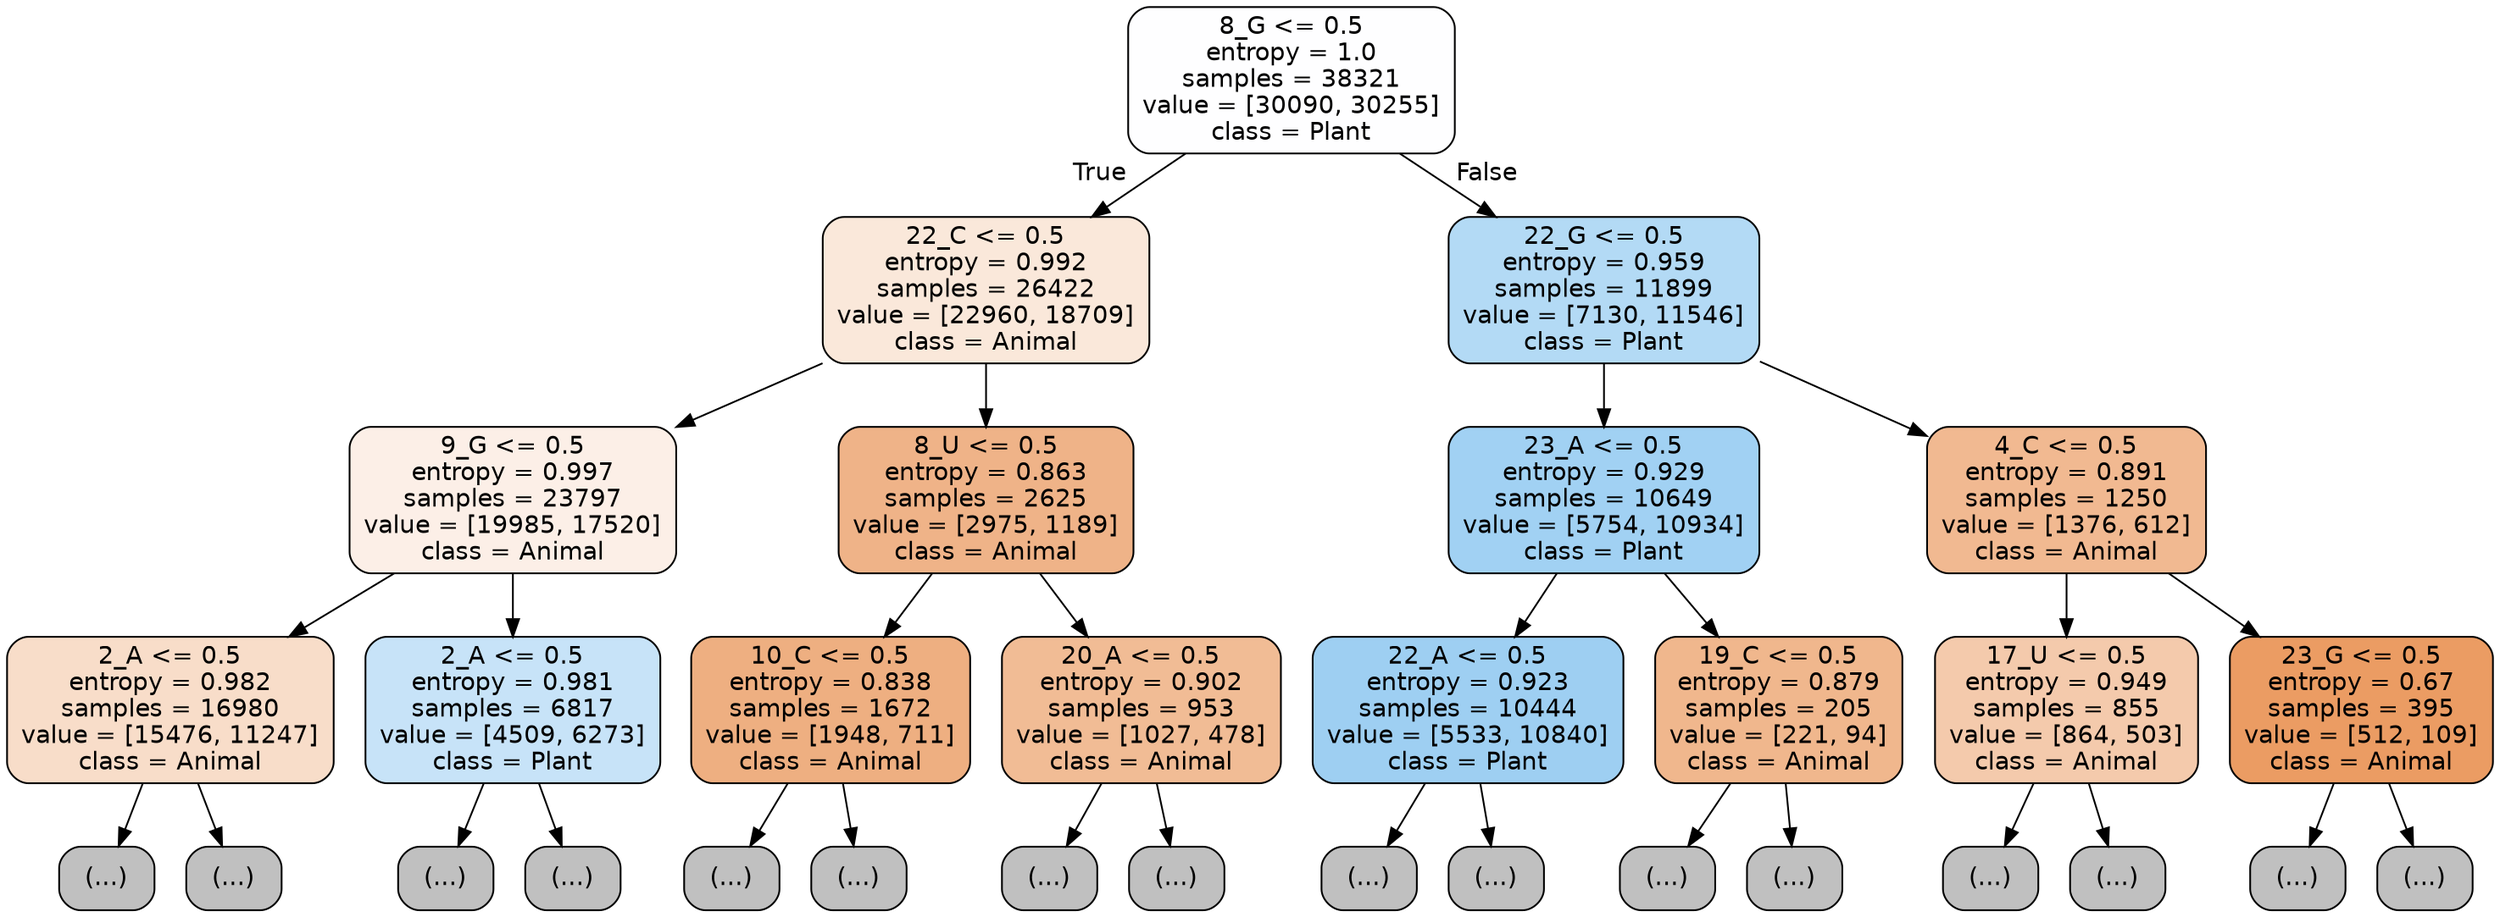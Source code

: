 digraph Tree {
node [shape=box, style="filled, rounded", color="black", fontname="helvetica"] ;
edge [fontname="helvetica"] ;
0 [label="8_G <= 0.5\nentropy = 1.0\nsamples = 38321\nvalue = [30090, 30255]\nclass = Plant", fillcolor="#fefeff"] ;
1 [label="22_C <= 0.5\nentropy = 0.992\nsamples = 26422\nvalue = [22960, 18709]\nclass = Animal", fillcolor="#fae8da"] ;
0 -> 1 [labeldistance=2.5, labelangle=45, headlabel="True"] ;
2 [label="9_G <= 0.5\nentropy = 0.997\nsamples = 23797\nvalue = [19985, 17520]\nclass = Animal", fillcolor="#fcefe7"] ;
1 -> 2 ;
3 [label="2_A <= 0.5\nentropy = 0.982\nsamples = 16980\nvalue = [15476, 11247]\nclass = Animal", fillcolor="#f8ddc9"] ;
2 -> 3 ;
4 [label="(...)", fillcolor="#C0C0C0"] ;
3 -> 4 ;
6073 [label="(...)", fillcolor="#C0C0C0"] ;
3 -> 6073 ;
8158 [label="2_A <= 0.5\nentropy = 0.981\nsamples = 6817\nvalue = [4509, 6273]\nclass = Plant", fillcolor="#c7e3f8"] ;
2 -> 8158 ;
8159 [label="(...)", fillcolor="#C0C0C0"] ;
8158 -> 8159 ;
10426 [label="(...)", fillcolor="#C0C0C0"] ;
8158 -> 10426 ;
11115 [label="8_U <= 0.5\nentropy = 0.863\nsamples = 2625\nvalue = [2975, 1189]\nclass = Animal", fillcolor="#efb388"] ;
1 -> 11115 ;
11116 [label="10_C <= 0.5\nentropy = 0.838\nsamples = 1672\nvalue = [1948, 711]\nclass = Animal", fillcolor="#eeaf81"] ;
11115 -> 11116 ;
11117 [label="(...)", fillcolor="#C0C0C0"] ;
11116 -> 11117 ;
11762 [label="(...)", fillcolor="#C0C0C0"] ;
11116 -> 11762 ;
11987 [label="20_A <= 0.5\nentropy = 0.902\nsamples = 953\nvalue = [1027, 478]\nclass = Animal", fillcolor="#f1bc95"] ;
11115 -> 11987 ;
11988 [label="(...)", fillcolor="#C0C0C0"] ;
11987 -> 11988 ;
12315 [label="(...)", fillcolor="#C0C0C0"] ;
11987 -> 12315 ;
12458 [label="22_G <= 0.5\nentropy = 0.959\nsamples = 11899\nvalue = [7130, 11546]\nclass = Plant", fillcolor="#b3daf5"] ;
0 -> 12458 [labeldistance=2.5, labelangle=-45, headlabel="False"] ;
12459 [label="23_A <= 0.5\nentropy = 0.929\nsamples = 10649\nvalue = [5754, 10934]\nclass = Plant", fillcolor="#a1d1f3"] ;
12458 -> 12459 ;
12460 [label="22_A <= 0.5\nentropy = 0.923\nsamples = 10444\nvalue = [5533, 10840]\nclass = Plant", fillcolor="#9ecff2"] ;
12459 -> 12460 ;
12461 [label="(...)", fillcolor="#C0C0C0"] ;
12460 -> 12461 ;
15728 [label="(...)", fillcolor="#C0C0C0"] ;
12460 -> 15728 ;
16219 [label="19_C <= 0.5\nentropy = 0.879\nsamples = 205\nvalue = [221, 94]\nclass = Animal", fillcolor="#f0b78d"] ;
12459 -> 16219 ;
16220 [label="(...)", fillcolor="#C0C0C0"] ;
16219 -> 16220 ;
16319 [label="(...)", fillcolor="#C0C0C0"] ;
16219 -> 16319 ;
16348 [label="4_C <= 0.5\nentropy = 0.891\nsamples = 1250\nvalue = [1376, 612]\nclass = Animal", fillcolor="#f1b991"] ;
12458 -> 16348 ;
16349 [label="17_U <= 0.5\nentropy = 0.949\nsamples = 855\nvalue = [864, 503]\nclass = Animal", fillcolor="#f4caac"] ;
16348 -> 16349 ;
16350 [label="(...)", fillcolor="#C0C0C0"] ;
16349 -> 16350 ;
16687 [label="(...)", fillcolor="#C0C0C0"] ;
16349 -> 16687 ;
16788 [label="23_G <= 0.5\nentropy = 0.67\nsamples = 395\nvalue = [512, 109]\nclass = Animal", fillcolor="#eb9c63"] ;
16348 -> 16788 ;
16789 [label="(...)", fillcolor="#C0C0C0"] ;
16788 -> 16789 ;
16896 [label="(...)", fillcolor="#C0C0C0"] ;
16788 -> 16896 ;
}
